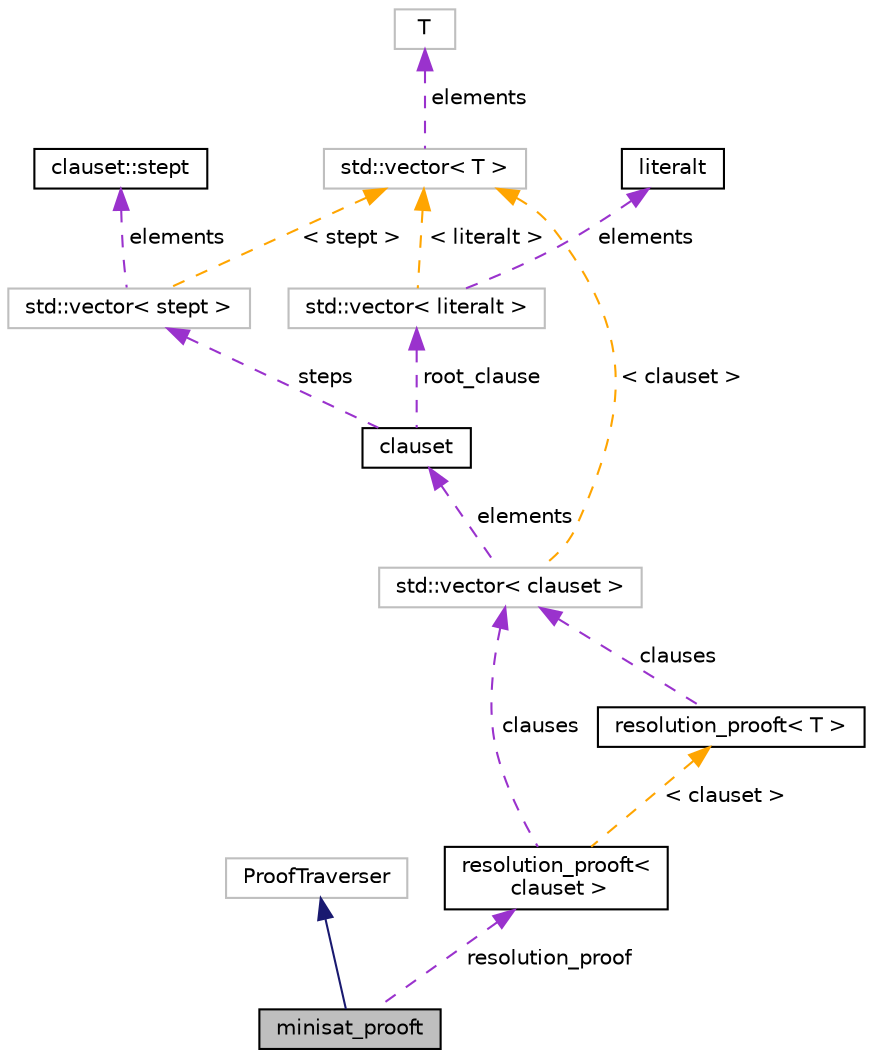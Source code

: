 digraph "minisat_prooft"
{
 // LATEX_PDF_SIZE
  bgcolor="transparent";
  edge [fontname="Helvetica",fontsize="10",labelfontname="Helvetica",labelfontsize="10"];
  node [fontname="Helvetica",fontsize="10",shape=record];
  Node1 [label="minisat_prooft",height=0.2,width=0.4,color="black", fillcolor="grey75", style="filled", fontcolor="black",tooltip=" "];
  Node2 -> Node1 [dir="back",color="midnightblue",fontsize="10",style="solid",fontname="Helvetica"];
  Node2 [label="ProofTraverser",height=0.2,width=0.4,color="grey75",tooltip=" "];
  Node3 -> Node1 [dir="back",color="darkorchid3",fontsize="10",style="dashed",label=" resolution_proof" ,fontname="Helvetica"];
  Node3 [label="resolution_prooft\<\l clauset \>",height=0.2,width=0.4,color="black",URL="$classresolution__prooft.html",tooltip=" "];
  Node4 -> Node3 [dir="back",color="darkorchid3",fontsize="10",style="dashed",label=" clauses" ,fontname="Helvetica"];
  Node4 [label="std::vector\< clauset \>",height=0.2,width=0.4,color="grey75",tooltip=" "];
  Node5 -> Node4 [dir="back",color="darkorchid3",fontsize="10",style="dashed",label=" elements" ,fontname="Helvetica"];
  Node5 [label="clauset",height=0.2,width=0.4,color="black",URL="$classclauset.html",tooltip=" "];
  Node6 -> Node5 [dir="back",color="darkorchid3",fontsize="10",style="dashed",label=" steps" ,fontname="Helvetica"];
  Node6 [label="std::vector\< stept \>",height=0.2,width=0.4,color="grey75",tooltip=" "];
  Node7 -> Node6 [dir="back",color="darkorchid3",fontsize="10",style="dashed",label=" elements" ,fontname="Helvetica"];
  Node7 [label="clauset::stept",height=0.2,width=0.4,color="black",URL="$structclauset_1_1stept.html",tooltip=" "];
  Node8 -> Node6 [dir="back",color="orange",fontsize="10",style="dashed",label=" \< stept \>" ,fontname="Helvetica"];
  Node8 [label="std::vector\< T \>",height=0.2,width=0.4,color="grey75",tooltip="STL class."];
  Node9 -> Node8 [dir="back",color="darkorchid3",fontsize="10",style="dashed",label=" elements" ,fontname="Helvetica"];
  Node9 [label="T",height=0.2,width=0.4,color="grey75",tooltip=" "];
  Node10 -> Node5 [dir="back",color="darkorchid3",fontsize="10",style="dashed",label=" root_clause" ,fontname="Helvetica"];
  Node10 [label="std::vector\< literalt \>",height=0.2,width=0.4,color="grey75",tooltip=" "];
  Node11 -> Node10 [dir="back",color="darkorchid3",fontsize="10",style="dashed",label=" elements" ,fontname="Helvetica"];
  Node11 [label="literalt",height=0.2,width=0.4,color="black",URL="$classliteralt.html",tooltip=" "];
  Node8 -> Node10 [dir="back",color="orange",fontsize="10",style="dashed",label=" \< literalt \>" ,fontname="Helvetica"];
  Node8 -> Node4 [dir="back",color="orange",fontsize="10",style="dashed",label=" \< clauset \>" ,fontname="Helvetica"];
  Node12 -> Node3 [dir="back",color="orange",fontsize="10",style="dashed",label=" \< clauset \>" ,fontname="Helvetica"];
  Node12 [label="resolution_prooft\< T \>",height=0.2,width=0.4,color="black",URL="$classresolution__prooft.html",tooltip=" "];
  Node4 -> Node12 [dir="back",color="darkorchid3",fontsize="10",style="dashed",label=" clauses" ,fontname="Helvetica"];
}
